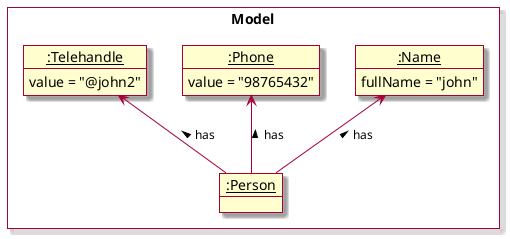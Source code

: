 @startuml
skin rose
skinparam ActivityFontSize 15
skinparam ArrowFontSize 12

package Model <<Rectangle>>{
    Object "<u>:Person" as Person {

    }

    Object "<u>:Name" as Name {
        fullName = "john"
    }
    Object "<u>:Phone" as Phone {
        value = "98765432"
    }
    Object "<u>:Telehandle" as Telehandle {
        value = "@john2"
    }
}

Name <-- Person : has <
Phone <-- Person : has <
Telehandle <-- Person : has <

@enduml
